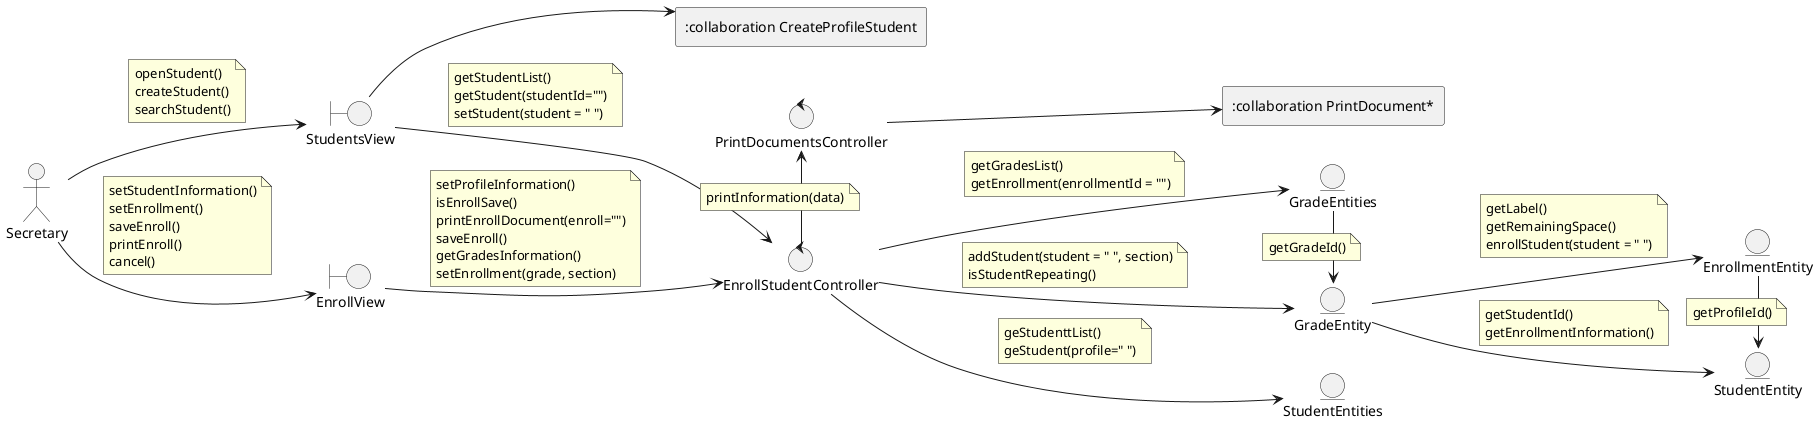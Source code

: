 @startuml
left to right direction

'--- Classes definition ---
actor Secretary

boundary StudentsView
boundary EnrollView

control EnrollStudentController
control PrintDocumentsController

entity StudentEntity
entity StudentEntities
entity EnrollmentEntity
entity GradeEntities
entity GradeEntity

rectangle ":collaboration PrintDocument*" as printDocument
rectangle ":collaboration CreateProfileStudent" as createProfileStudent


'--- Actor relations ---
Secretary --> StudentsView
note on link
    openStudent()
    createStudent()
    searchStudent()
end note

Secretary --> EnrollView
note on link
    setStudentInformation()
    setEnrollment()
    saveEnroll()
    printEnroll()
    cancel()
end note


'--- Views relations ---
StudentsView --> EnrollStudentController
note on link
    getStudentList()
    getStudent(studentId="")
    setStudent(student = " ")
end note

StudentsView --> createProfileStudent

EnrollView --> EnrollStudentController
note on link
    setProfileInformation()
    isEnrollSave()
    printEnrollDocument(enroll="")
    saveEnroll()
    getGradesInformation()
    setEnrollment(grade, section)
end note

'--- Controllers relations ---
EnrollStudentController --> StudentEntities
note on link
    geStudenttList()
    geStudent(profile=" ")
end note

EnrollStudentController --> GradeEntities
note on link
    getGradesList()
    getEnrollment(enrollmentId = "")
end note

EnrollStudentController --> GradeEntity
note on link
    addStudent(student = " ", section)
    isStudentRepeating()
end note

EnrollStudentController -right-> PrintDocumentsController
note on link
    printInformation(data)
end note

PrintDocumentsController --> printDocument


'--- Entity relations ---
EnrollmentEntity -> StudentEntity
note on link
    getProfileId()
end note

GradeEntities -> GradeEntity
note on link
    getGradeId()
end note

GradeEntity --> EnrollmentEntity
note on link
    getLabel()
    getRemainingSpace()
    enrollStudent(student = " ")
end note

GradeEntity --> StudentEntity
note on link
    getStudentId()
    getEnrollmentInformation()
end note

@enduml